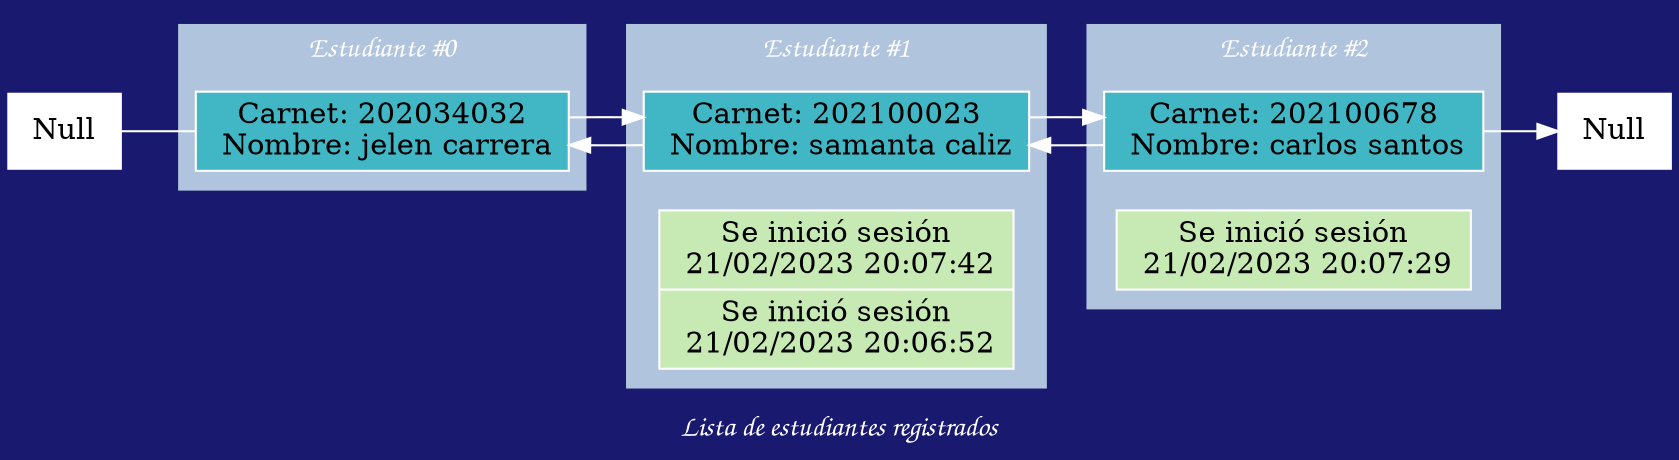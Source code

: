 
	digraph G {
		bgcolor="midnightblue";
		fontcolor=white;
		fontname="Comic Sans MS";
		label="Lista de estudiantes registrados";
		node [shape=record, colorscheme=ylgnbu9, style=filled, color=white];
		rankdir=LR;
		
		f0 [ label ="Null" ];
		f1[ label ="Null" ];
	
	subgraph cluster_0 {
        style=filled;
		color="lightsteelblue";
		label = "Estudiante #0";
        n0 [label="Carnet: 202034032&#92;n Nombre: jelen carrera", fillcolor=5];
	    	
	}
	subgraph cluster_1 {
        style=filled;
		color="lightsteelblue";
		label = "Estudiante #1";
        n1 [label="Carnet: 202100023&#92;n Nombre: samanta caliz", fillcolor=5];
	    struct1 [fillcolor=3, label="Se inició sesión&#92;n 21/02/2023 20:07:42|Se inició sesión&#92;n 21/02/2023 20:06:52"];	
	}
	subgraph cluster_2 {
        style=filled;
		color="lightsteelblue";
		label = "Estudiante #2";
        n2 [label="Carnet: 202100678&#92;n Nombre: carlos santos", fillcolor=5];
	    struct2 [fillcolor=3, label="Se inició sesión&#92;n 21/02/2023 20:07:29"];	
	}
    f0->n0[dir="none", color="white"]
	n0->n1[color="white"]
	n1->n2[color="white"]
	n2->f1[ color="white"]
	n2->n1[color="white"]
	n1->n0[ color="white"]
}